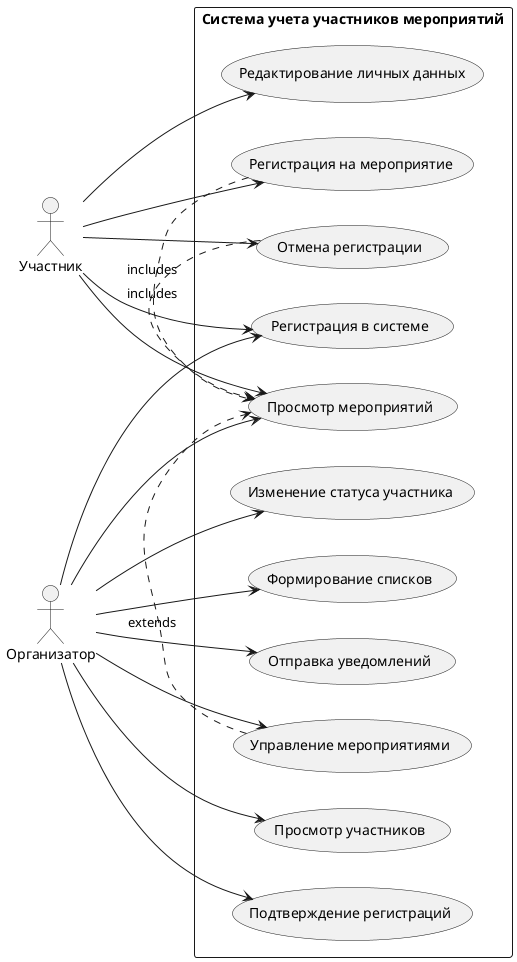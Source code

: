 @startuml
left to right direction
skinparam packageStyle rectangle

actor "Участник" as Participant
actor "Организатор" as Organizer

package "Система учета участников мероприятий" {
  usecase "Регистрация в системе" as UC_Register
  usecase "Просмотр мероприятий" as UC_ViewEvents
  usecase "Регистрация на мероприятие" as UC_RegisterEvent
  usecase "Отмена регистрации" as UC_CancelRegistration
  usecase "Редактирование личных данных" as UC_EditProfile
  
  usecase "Управление мероприятиями" as UC_ManageEvents
  usecase "Просмотр участников" as UC_ViewParticipants
  usecase "Подтверждение регистраций" as UC_ConfirmRegistration
  usecase "Изменение статуса участника" as UC_ChangeStatus
  usecase "Формирование списков" as UC_GenerateLists
  usecase "Отправка уведомлений" as UC_SendNotifications
}

' Связи участника
Participant --> UC_Register
Participant --> UC_ViewEvents
Participant --> UC_RegisterEvent
Participant --> UC_CancelRegistration
Participant --> UC_EditProfile

' Связи организатора
Organizer --> UC_ManageEvents
Organizer --> UC_ViewParticipants
Organizer --> UC_ConfirmRegistration
Organizer --> UC_ChangeStatus
Organizer --> UC_GenerateLists
Organizer --> UC_SendNotifications
Organizer --> UC_ViewEvents
Organizer --> UC_Register

' Расширения и включения
UC_ManageEvents .> UC_ViewEvents : extends
UC_RegisterEvent .> UC_ViewEvents : includes
UC_CancelRegistration .> UC_ViewEvents : includes

@enduml
